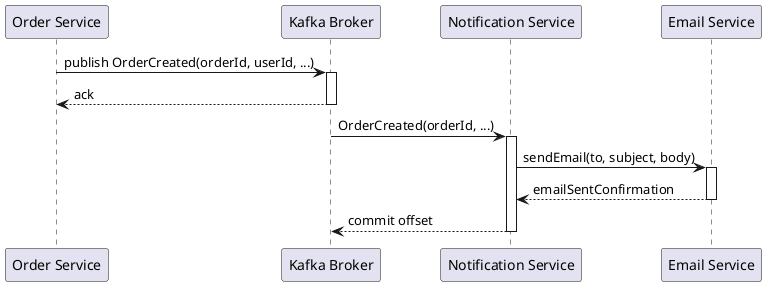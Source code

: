 @startuml
participant "Order Service" as OrderService
participant "Kafka Broker"   as Kafka
participant "Notification Service" as NotificationService
participant "Email Service"  as EmailService

OrderService -> Kafka : publish OrderCreated(orderId, userId, ...)
activate Kafka
Kafka --> OrderService : ack
deactivate Kafka

Kafka -> NotificationService : OrderCreated(orderId, ...)
activate NotificationService
NotificationService -> EmailService : sendEmail(to, subject, body)
activate EmailService
EmailService --> NotificationService : emailSentConfirmation
deactivate EmailService
NotificationService --> Kafka : commit offset
deactivate NotificationService
@enduml
